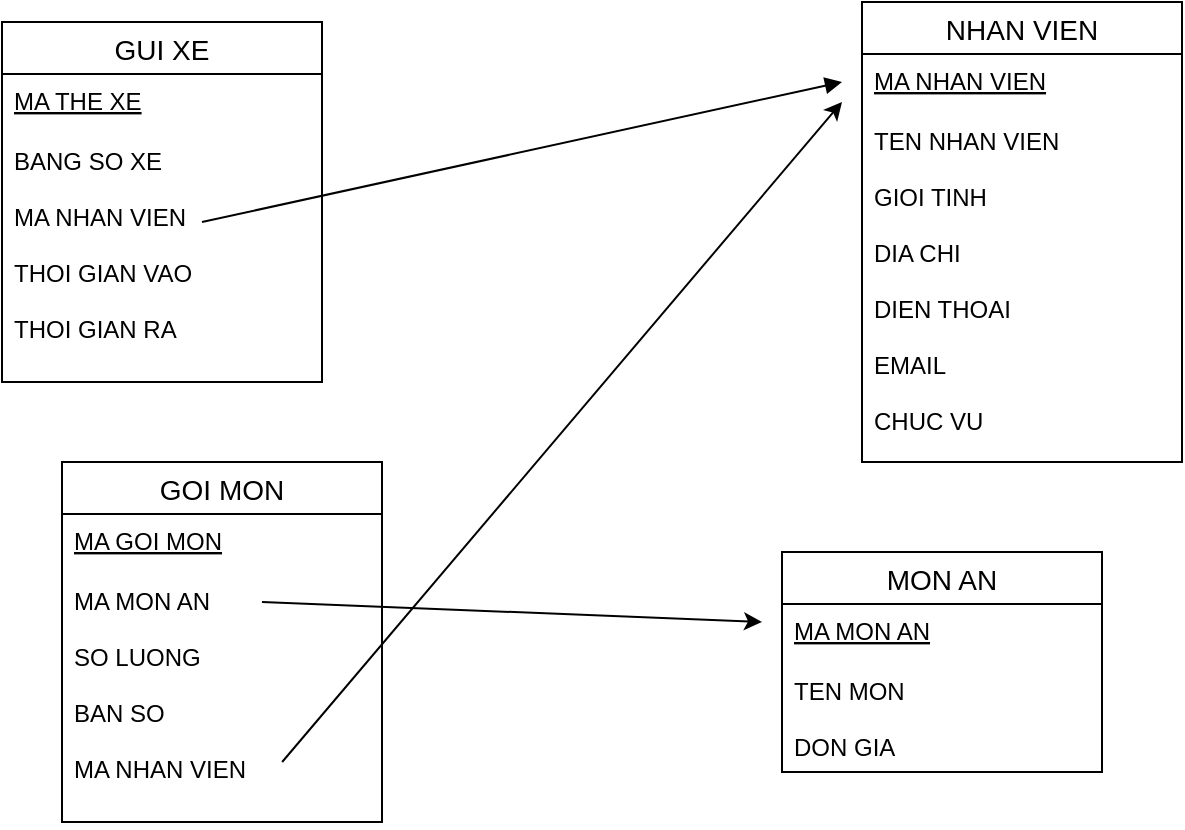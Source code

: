 <mxfile version="13.9.9" type="device"><diagram id="jaSm456ZwJqug553T2Ep" name="Page-1"><mxGraphModel dx="1038" dy="580" grid="1" gridSize="10" guides="1" tooltips="1" connect="1" arrows="1" fold="1" page="1" pageScale="1" pageWidth="850" pageHeight="1100" math="0" shadow="0"><root><mxCell id="0"/><mxCell id="1" parent="0"/><mxCell id="oSW5FS-mMNwDtsHhdRj4-44" value="GUI XE" style="swimlane;fontStyle=0;childLayout=stackLayout;horizontal=1;startSize=26;horizontalStack=0;resizeParent=1;resizeParentMax=0;resizeLast=0;collapsible=1;marginBottom=0;align=center;fontSize=14;" vertex="1" parent="1"><mxGeometry x="70" y="40" width="160" height="180" as="geometry"/></mxCell><mxCell id="oSW5FS-mMNwDtsHhdRj4-45" value="MA THE XE" style="text;strokeColor=none;fillColor=none;spacingLeft=4;spacingRight=4;overflow=hidden;rotatable=0;points=[[0,0.5],[1,0.5]];portConstraint=eastwest;fontSize=12;fontStyle=4" vertex="1" parent="oSW5FS-mMNwDtsHhdRj4-44"><mxGeometry y="26" width="160" height="30" as="geometry"/></mxCell><mxCell id="oSW5FS-mMNwDtsHhdRj4-46" value="BANG SO XE&#10;&#10;MA NHAN VIEN &#10;&#10;THOI GIAN VAO &#10;&#10;THOI GIAN RA" style="text;strokeColor=none;fillColor=none;spacingLeft=4;spacingRight=4;overflow=hidden;rotatable=0;points=[[0,0.5],[1,0.5]];portConstraint=eastwest;fontSize=12;" vertex="1" parent="oSW5FS-mMNwDtsHhdRj4-44"><mxGeometry y="56" width="160" height="124" as="geometry"/></mxCell><mxCell id="oSW5FS-mMNwDtsHhdRj4-48" value="NHAN VIEN" style="swimlane;fontStyle=0;childLayout=stackLayout;horizontal=1;startSize=26;horizontalStack=0;resizeParent=1;resizeParentMax=0;resizeLast=0;collapsible=1;marginBottom=0;align=center;fontSize=14;" vertex="1" parent="1"><mxGeometry x="500" y="30" width="160" height="230" as="geometry"/></mxCell><mxCell id="oSW5FS-mMNwDtsHhdRj4-49" value="MA NHAN VIEN" style="text;strokeColor=none;fillColor=none;spacingLeft=4;spacingRight=4;overflow=hidden;rotatable=0;points=[[0,0.5],[1,0.5]];portConstraint=eastwest;fontSize=12;fontStyle=4" vertex="1" parent="oSW5FS-mMNwDtsHhdRj4-48"><mxGeometry y="26" width="160" height="30" as="geometry"/></mxCell><mxCell id="oSW5FS-mMNwDtsHhdRj4-50" value="TEN NHAN VIEN &#10;&#10;GIOI TINH&#10;&#10;DIA CHI&#10;&#10;DIEN THOAI&#10;&#10;EMAIL&#10;&#10;CHUC VU " style="text;strokeColor=none;fillColor=none;spacingLeft=4;spacingRight=4;overflow=hidden;rotatable=0;points=[[0,0.5],[1,0.5]];portConstraint=eastwest;fontSize=12;" vertex="1" parent="oSW5FS-mMNwDtsHhdRj4-48"><mxGeometry y="56" width="160" height="174" as="geometry"/></mxCell><mxCell id="oSW5FS-mMNwDtsHhdRj4-52" value="GOI MON" style="swimlane;fontStyle=0;childLayout=stackLayout;horizontal=1;startSize=26;horizontalStack=0;resizeParent=1;resizeParentMax=0;resizeLast=0;collapsible=1;marginBottom=0;align=center;fontSize=14;" vertex="1" parent="1"><mxGeometry x="100" y="260" width="160" height="180" as="geometry"/></mxCell><mxCell id="oSW5FS-mMNwDtsHhdRj4-54" value="MA GOI MON" style="text;strokeColor=none;fillColor=none;spacingLeft=4;spacingRight=4;overflow=hidden;rotatable=0;points=[[0,0.5],[1,0.5]];portConstraint=eastwest;fontSize=12;fontStyle=4" vertex="1" parent="oSW5FS-mMNwDtsHhdRj4-52"><mxGeometry y="26" width="160" height="30" as="geometry"/></mxCell><mxCell id="oSW5FS-mMNwDtsHhdRj4-55" value="MA MON AN &#10;&#10;SO LUONG&#10;&#10;BAN SO&#10;&#10;MA NHAN VIEN" style="text;strokeColor=none;fillColor=none;spacingLeft=4;spacingRight=4;overflow=hidden;rotatable=0;points=[[0,0.5],[1,0.5]];portConstraint=eastwest;fontSize=12;" vertex="1" parent="oSW5FS-mMNwDtsHhdRj4-52"><mxGeometry y="56" width="160" height="124" as="geometry"/></mxCell><mxCell id="oSW5FS-mMNwDtsHhdRj4-56" value="MON AN" style="swimlane;fontStyle=0;childLayout=stackLayout;horizontal=1;startSize=26;horizontalStack=0;resizeParent=1;resizeParentMax=0;resizeLast=0;collapsible=1;marginBottom=0;align=center;fontSize=14;" vertex="1" parent="1"><mxGeometry x="460" y="305" width="160" height="110" as="geometry"/></mxCell><mxCell id="oSW5FS-mMNwDtsHhdRj4-57" value="MA MON AN" style="text;strokeColor=none;fillColor=none;spacingLeft=4;spacingRight=4;overflow=hidden;rotatable=0;points=[[0,0.5],[1,0.5]];portConstraint=eastwest;fontSize=12;fontStyle=4" vertex="1" parent="oSW5FS-mMNwDtsHhdRj4-56"><mxGeometry y="26" width="160" height="30" as="geometry"/></mxCell><mxCell id="oSW5FS-mMNwDtsHhdRj4-59" value="TEN MON&#10;&#10;DON GIA" style="text;strokeColor=none;fillColor=none;spacingLeft=4;spacingRight=4;overflow=hidden;rotatable=0;points=[[0,0.5],[1,0.5]];portConstraint=eastwest;fontSize=12;" vertex="1" parent="oSW5FS-mMNwDtsHhdRj4-56"><mxGeometry y="56" width="160" height="54" as="geometry"/></mxCell><mxCell id="oSW5FS-mMNwDtsHhdRj4-62" value="" style="endArrow=block;endFill=1;endSize=6;html=1;" edge="1" parent="1"><mxGeometry width="100" relative="1" as="geometry"><mxPoint x="170" y="140" as="sourcePoint"/><mxPoint x="490" y="70" as="targetPoint"/></mxGeometry></mxCell><mxCell id="oSW5FS-mMNwDtsHhdRj4-67" value="" style="endArrow=classic;html=1;exitX=0.688;exitY=0.758;exitDx=0;exitDy=0;exitPerimeter=0;" edge="1" parent="1" source="oSW5FS-mMNwDtsHhdRj4-55"><mxGeometry width="50" height="50" relative="1" as="geometry"><mxPoint x="400" y="320" as="sourcePoint"/><mxPoint x="490" y="80" as="targetPoint"/></mxGeometry></mxCell><mxCell id="oSW5FS-mMNwDtsHhdRj4-68" value="" style="endArrow=classic;html=1;exitX=0.625;exitY=0.113;exitDx=0;exitDy=0;exitPerimeter=0;" edge="1" parent="1" source="oSW5FS-mMNwDtsHhdRj4-55"><mxGeometry width="50" height="50" relative="1" as="geometry"><mxPoint x="400" y="320" as="sourcePoint"/><mxPoint x="450" y="340" as="targetPoint"/></mxGeometry></mxCell></root></mxGraphModel></diagram></mxfile>